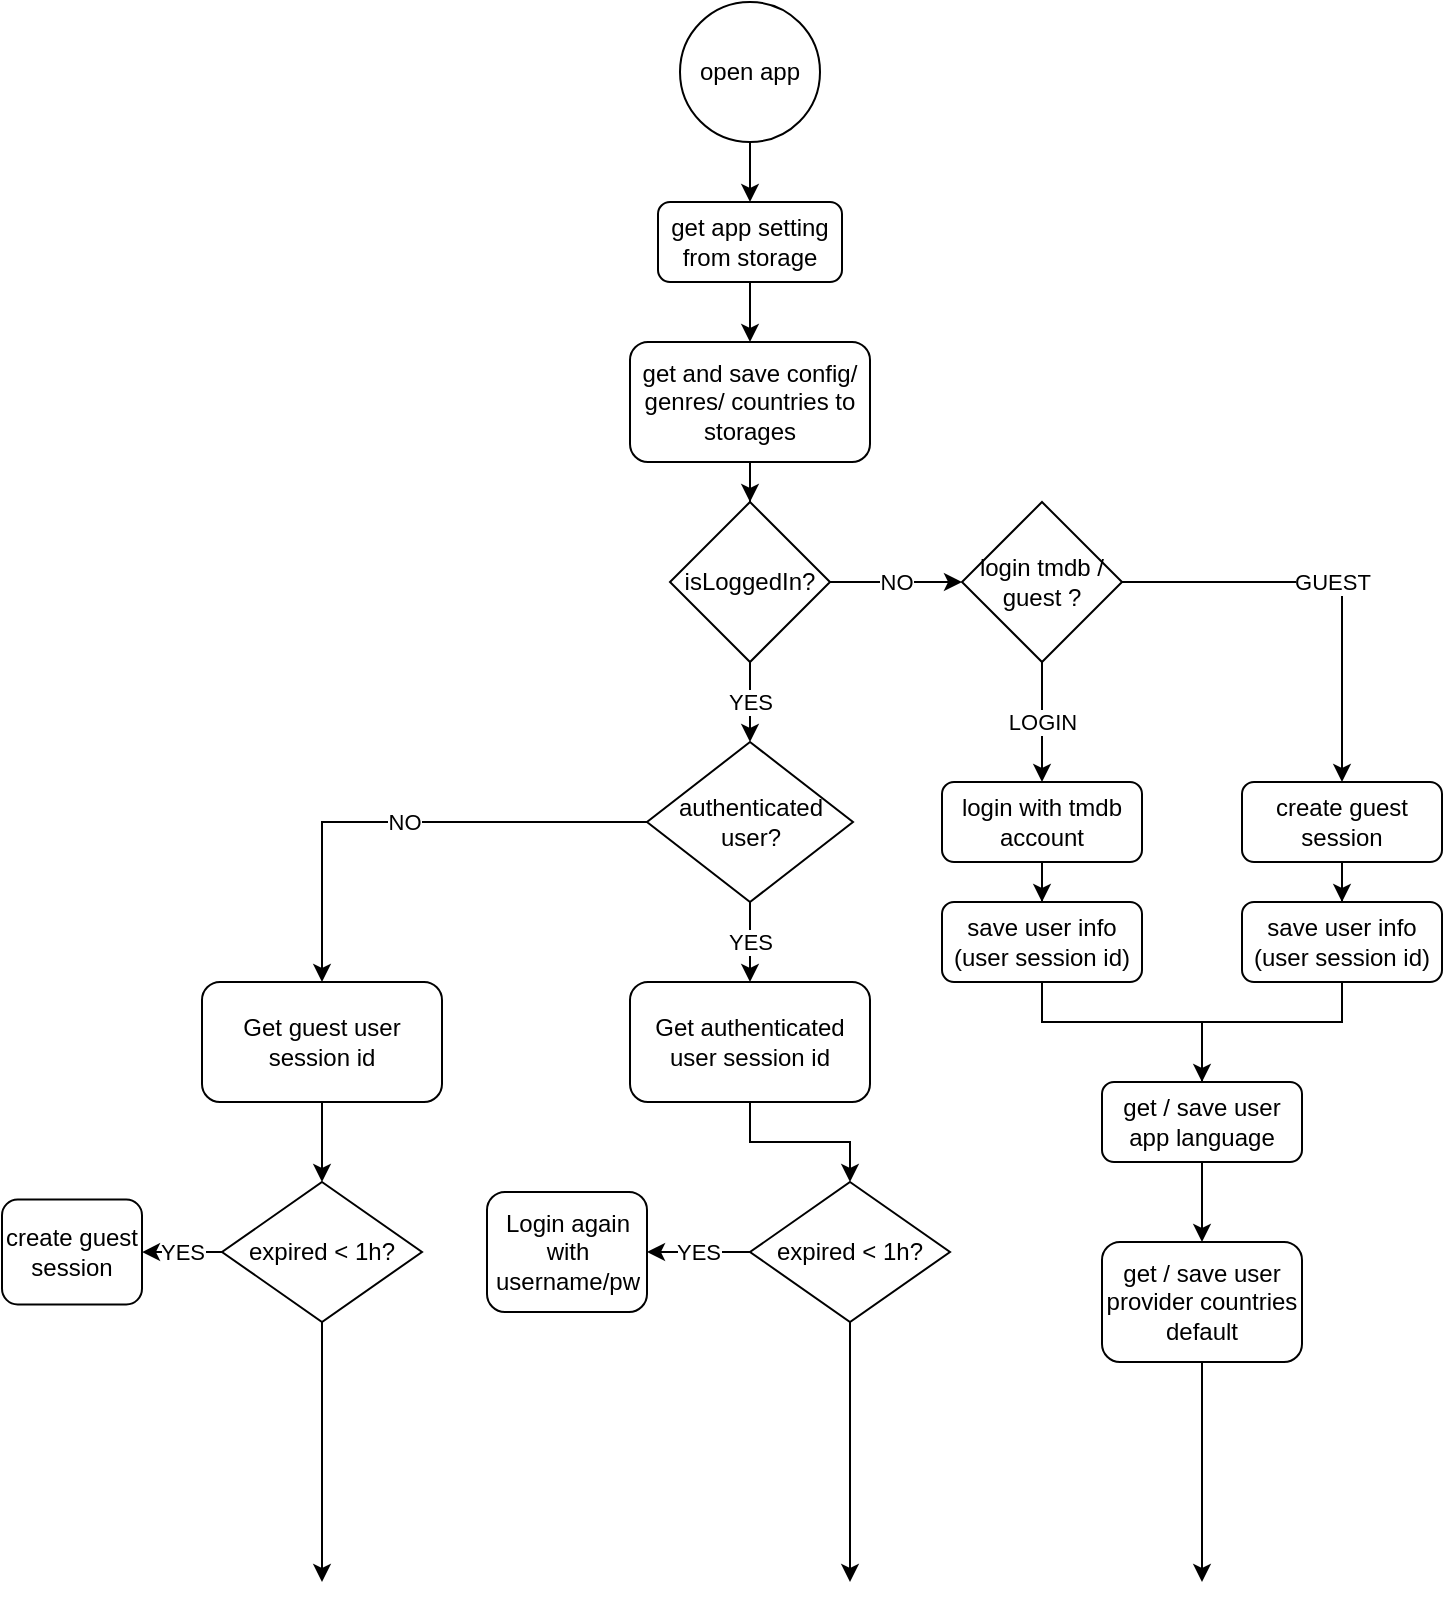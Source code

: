 <mxfile version="21.6.6" type="device" pages="3">
  <diagram id="C5RBs43oDa-KdzZeNtuy" name="Splash Page">
    <mxGraphModel dx="981" dy="523" grid="1" gridSize="10" guides="1" tooltips="1" connect="1" arrows="1" fold="1" page="1" pageScale="1" pageWidth="827" pageHeight="1169" math="0" shadow="0">
      <root>
        <mxCell id="WIyWlLk6GJQsqaUBKTNV-0" />
        <mxCell id="WIyWlLk6GJQsqaUBKTNV-1" parent="WIyWlLk6GJQsqaUBKTNV-0" />
        <mxCell id="AiMY1Avr-pAJo96v1jbT-38" style="edgeStyle=orthogonalEdgeStyle;rounded=0;orthogonalLoop=1;jettySize=auto;html=1;entryX=0.5;entryY=0;entryDx=0;entryDy=0;" parent="WIyWlLk6GJQsqaUBKTNV-1" source="AiMY1Avr-pAJo96v1jbT-0" target="AiMY1Avr-pAJo96v1jbT-37" edge="1">
          <mxGeometry relative="1" as="geometry" />
        </mxCell>
        <mxCell id="AiMY1Avr-pAJo96v1jbT-0" value="open app" style="ellipse;whiteSpace=wrap;html=1;aspect=fixed;" parent="WIyWlLk6GJQsqaUBKTNV-1" vertex="1">
          <mxGeometry x="379" width="70" height="70" as="geometry" />
        </mxCell>
        <mxCell id="AiMY1Avr-pAJo96v1jbT-4" style="edgeStyle=orthogonalEdgeStyle;rounded=0;orthogonalLoop=1;jettySize=auto;html=1;entryX=0.5;entryY=0;entryDx=0;entryDy=0;" parent="WIyWlLk6GJQsqaUBKTNV-1" source="AiMY1Avr-pAJo96v1jbT-1" target="AiMY1Avr-pAJo96v1jbT-3" edge="1">
          <mxGeometry relative="1" as="geometry" />
        </mxCell>
        <mxCell id="AiMY1Avr-pAJo96v1jbT-1" value="get and save config/ genres/ countries to storages" style="rounded=1;whiteSpace=wrap;html=1;" parent="WIyWlLk6GJQsqaUBKTNV-1" vertex="1">
          <mxGeometry x="354" y="170" width="120" height="60" as="geometry" />
        </mxCell>
        <mxCell id="AiMY1Avr-pAJo96v1jbT-6" value="NO" style="edgeStyle=orthogonalEdgeStyle;rounded=0;orthogonalLoop=1;jettySize=auto;html=1;entryX=0;entryY=0.5;entryDx=0;entryDy=0;" parent="WIyWlLk6GJQsqaUBKTNV-1" source="AiMY1Avr-pAJo96v1jbT-3" target="AiMY1Avr-pAJo96v1jbT-5" edge="1">
          <mxGeometry relative="1" as="geometry" />
        </mxCell>
        <mxCell id="AiMY1Avr-pAJo96v1jbT-19" value="YES" style="edgeStyle=orthogonalEdgeStyle;rounded=0;orthogonalLoop=1;jettySize=auto;html=1;entryX=0.5;entryY=0;entryDx=0;entryDy=0;" parent="WIyWlLk6GJQsqaUBKTNV-1" source="AiMY1Avr-pAJo96v1jbT-3" target="AiMY1Avr-pAJo96v1jbT-18" edge="1">
          <mxGeometry relative="1" as="geometry" />
        </mxCell>
        <mxCell id="AiMY1Avr-pAJo96v1jbT-3" value="isLoggedIn?" style="rhombus;whiteSpace=wrap;html=1;" parent="WIyWlLk6GJQsqaUBKTNV-1" vertex="1">
          <mxGeometry x="374" y="250" width="80" height="80" as="geometry" />
        </mxCell>
        <mxCell id="AiMY1Avr-pAJo96v1jbT-11" value="GUEST" style="edgeStyle=orthogonalEdgeStyle;rounded=0;orthogonalLoop=1;jettySize=auto;html=1;" parent="WIyWlLk6GJQsqaUBKTNV-1" source="AiMY1Avr-pAJo96v1jbT-5" target="AiMY1Avr-pAJo96v1jbT-9" edge="1">
          <mxGeometry relative="1" as="geometry" />
        </mxCell>
        <mxCell id="AiMY1Avr-pAJo96v1jbT-12" value="LOGIN" style="edgeStyle=orthogonalEdgeStyle;rounded=0;orthogonalLoop=1;jettySize=auto;html=1;" parent="WIyWlLk6GJQsqaUBKTNV-1" source="AiMY1Avr-pAJo96v1jbT-5" target="AiMY1Avr-pAJo96v1jbT-7" edge="1">
          <mxGeometry relative="1" as="geometry" />
        </mxCell>
        <mxCell id="AiMY1Avr-pAJo96v1jbT-5" value="login tmdb / guest ?" style="rhombus;whiteSpace=wrap;html=1;" parent="WIyWlLk6GJQsqaUBKTNV-1" vertex="1">
          <mxGeometry x="520" y="250" width="80" height="80" as="geometry" />
        </mxCell>
        <mxCell id="AiMY1Avr-pAJo96v1jbT-29" style="edgeStyle=orthogonalEdgeStyle;rounded=0;orthogonalLoop=1;jettySize=auto;html=1;exitX=0.5;exitY=1;exitDx=0;exitDy=0;" parent="WIyWlLk6GJQsqaUBKTNV-1" source="AiMY1Avr-pAJo96v1jbT-7" target="AiMY1Avr-pAJo96v1jbT-8" edge="1">
          <mxGeometry relative="1" as="geometry" />
        </mxCell>
        <mxCell id="AiMY1Avr-pAJo96v1jbT-7" value="login with tmdb account" style="rounded=1;whiteSpace=wrap;html=1;" parent="WIyWlLk6GJQsqaUBKTNV-1" vertex="1">
          <mxGeometry x="510" y="390" width="100" height="40" as="geometry" />
        </mxCell>
        <mxCell id="AiMY1Avr-pAJo96v1jbT-15" style="edgeStyle=orthogonalEdgeStyle;rounded=0;orthogonalLoop=1;jettySize=auto;html=1;entryX=0.5;entryY=0;entryDx=0;entryDy=0;" parent="WIyWlLk6GJQsqaUBKTNV-1" source="AiMY1Avr-pAJo96v1jbT-8" target="AiMY1Avr-pAJo96v1jbT-14" edge="1">
          <mxGeometry relative="1" as="geometry">
            <Array as="points">
              <mxPoint x="560" y="510" />
              <mxPoint x="640" y="510" />
            </Array>
          </mxGeometry>
        </mxCell>
        <mxCell id="AiMY1Avr-pAJo96v1jbT-8" value="save user info&lt;br&gt;(user session id)" style="rounded=1;whiteSpace=wrap;html=1;" parent="WIyWlLk6GJQsqaUBKTNV-1" vertex="1">
          <mxGeometry x="510" y="450" width="100" height="40" as="geometry" />
        </mxCell>
        <mxCell id="AiMY1Avr-pAJo96v1jbT-30" style="edgeStyle=orthogonalEdgeStyle;rounded=0;orthogonalLoop=1;jettySize=auto;html=1;entryX=0.5;entryY=0;entryDx=0;entryDy=0;" parent="WIyWlLk6GJQsqaUBKTNV-1" source="AiMY1Avr-pAJo96v1jbT-9" target="AiMY1Avr-pAJo96v1jbT-10" edge="1">
          <mxGeometry relative="1" as="geometry" />
        </mxCell>
        <mxCell id="AiMY1Avr-pAJo96v1jbT-9" value="create guest session" style="rounded=1;whiteSpace=wrap;html=1;" parent="WIyWlLk6GJQsqaUBKTNV-1" vertex="1">
          <mxGeometry x="660" y="390" width="100" height="40" as="geometry" />
        </mxCell>
        <mxCell id="AiMY1Avr-pAJo96v1jbT-16" style="edgeStyle=orthogonalEdgeStyle;rounded=0;orthogonalLoop=1;jettySize=auto;html=1;exitX=0.5;exitY=1;exitDx=0;exitDy=0;" parent="WIyWlLk6GJQsqaUBKTNV-1" source="AiMY1Avr-pAJo96v1jbT-10" edge="1">
          <mxGeometry relative="1" as="geometry">
            <mxPoint x="640" y="550" as="targetPoint" />
            <Array as="points">
              <mxPoint x="710" y="510" />
              <mxPoint x="640" y="510" />
            </Array>
          </mxGeometry>
        </mxCell>
        <mxCell id="AiMY1Avr-pAJo96v1jbT-10" value="save user info&lt;br&gt;(user session id)" style="rounded=1;whiteSpace=wrap;html=1;" parent="WIyWlLk6GJQsqaUBKTNV-1" vertex="1">
          <mxGeometry x="660" y="450" width="100" height="40" as="geometry" />
        </mxCell>
        <mxCell id="AiMY1Avr-pAJo96v1jbT-40" style="edgeStyle=orthogonalEdgeStyle;rounded=0;orthogonalLoop=1;jettySize=auto;html=1;" parent="WIyWlLk6GJQsqaUBKTNV-1" source="AiMY1Avr-pAJo96v1jbT-13" edge="1">
          <mxGeometry relative="1" as="geometry">
            <mxPoint x="640" y="790" as="targetPoint" />
          </mxGeometry>
        </mxCell>
        <mxCell id="AiMY1Avr-pAJo96v1jbT-13" value="get / save user provider countries default" style="rounded=1;whiteSpace=wrap;html=1;" parent="WIyWlLk6GJQsqaUBKTNV-1" vertex="1">
          <mxGeometry x="590" y="620" width="100" height="60" as="geometry" />
        </mxCell>
        <mxCell id="AiMY1Avr-pAJo96v1jbT-17" style="edgeStyle=orthogonalEdgeStyle;rounded=0;orthogonalLoop=1;jettySize=auto;html=1;" parent="WIyWlLk6GJQsqaUBKTNV-1" source="AiMY1Avr-pAJo96v1jbT-14" target="AiMY1Avr-pAJo96v1jbT-13" edge="1">
          <mxGeometry relative="1" as="geometry" />
        </mxCell>
        <mxCell id="AiMY1Avr-pAJo96v1jbT-14" value="get / save user app language" style="rounded=1;whiteSpace=wrap;html=1;" parent="WIyWlLk6GJQsqaUBKTNV-1" vertex="1">
          <mxGeometry x="590" y="540" width="100" height="40" as="geometry" />
        </mxCell>
        <mxCell id="AiMY1Avr-pAJo96v1jbT-22" value="NO" style="edgeStyle=orthogonalEdgeStyle;rounded=0;orthogonalLoop=1;jettySize=auto;html=1;entryX=0.5;entryY=0;entryDx=0;entryDy=0;" parent="WIyWlLk6GJQsqaUBKTNV-1" source="AiMY1Avr-pAJo96v1jbT-18" target="AiMY1Avr-pAJo96v1jbT-20" edge="1">
          <mxGeometry relative="1" as="geometry" />
        </mxCell>
        <mxCell id="AiMY1Avr-pAJo96v1jbT-23" value="YES" style="edgeStyle=orthogonalEdgeStyle;rounded=0;orthogonalLoop=1;jettySize=auto;html=1;entryX=0.5;entryY=0;entryDx=0;entryDy=0;" parent="WIyWlLk6GJQsqaUBKTNV-1" source="AiMY1Avr-pAJo96v1jbT-18" target="AiMY1Avr-pAJo96v1jbT-21" edge="1">
          <mxGeometry relative="1" as="geometry" />
        </mxCell>
        <mxCell id="AiMY1Avr-pAJo96v1jbT-18" value="authenticated user?" style="rhombus;whiteSpace=wrap;html=1;" parent="WIyWlLk6GJQsqaUBKTNV-1" vertex="1">
          <mxGeometry x="362.5" y="370" width="103" height="80" as="geometry" />
        </mxCell>
        <mxCell id="AiMY1Avr-pAJo96v1jbT-28" style="edgeStyle=orthogonalEdgeStyle;rounded=0;orthogonalLoop=1;jettySize=auto;html=1;" parent="WIyWlLk6GJQsqaUBKTNV-1" source="AiMY1Avr-pAJo96v1jbT-20" target="AiMY1Avr-pAJo96v1jbT-24" edge="1">
          <mxGeometry relative="1" as="geometry" />
        </mxCell>
        <mxCell id="AiMY1Avr-pAJo96v1jbT-20" value="Get guest user session id" style="rounded=1;whiteSpace=wrap;html=1;" parent="WIyWlLk6GJQsqaUBKTNV-1" vertex="1">
          <mxGeometry x="140" y="490" width="120" height="60" as="geometry" />
        </mxCell>
        <mxCell id="AiMY1Avr-pAJo96v1jbT-27" style="edgeStyle=orthogonalEdgeStyle;rounded=0;orthogonalLoop=1;jettySize=auto;html=1;entryX=0.5;entryY=0;entryDx=0;entryDy=0;" parent="WIyWlLk6GJQsqaUBKTNV-1" source="AiMY1Avr-pAJo96v1jbT-21" target="AiMY1Avr-pAJo96v1jbT-26" edge="1">
          <mxGeometry relative="1" as="geometry" />
        </mxCell>
        <mxCell id="AiMY1Avr-pAJo96v1jbT-21" value="Get authenticated user session id" style="rounded=1;whiteSpace=wrap;html=1;" parent="WIyWlLk6GJQsqaUBKTNV-1" vertex="1">
          <mxGeometry x="354" y="490" width="120" height="60" as="geometry" />
        </mxCell>
        <mxCell id="AiMY1Avr-pAJo96v1jbT-32" value="YES" style="edgeStyle=orthogonalEdgeStyle;rounded=0;orthogonalLoop=1;jettySize=auto;html=1;" parent="WIyWlLk6GJQsqaUBKTNV-1" source="AiMY1Avr-pAJo96v1jbT-24" target="AiMY1Avr-pAJo96v1jbT-31" edge="1">
          <mxGeometry relative="1" as="geometry" />
        </mxCell>
        <mxCell id="AiMY1Avr-pAJo96v1jbT-36" style="edgeStyle=orthogonalEdgeStyle;rounded=0;orthogonalLoop=1;jettySize=auto;html=1;" parent="WIyWlLk6GJQsqaUBKTNV-1" source="AiMY1Avr-pAJo96v1jbT-24" edge="1">
          <mxGeometry relative="1" as="geometry">
            <mxPoint x="200" y="790" as="targetPoint" />
          </mxGeometry>
        </mxCell>
        <mxCell id="AiMY1Avr-pAJo96v1jbT-24" value="expired &amp;lt; 1h?" style="rhombus;whiteSpace=wrap;html=1;" parent="WIyWlLk6GJQsqaUBKTNV-1" vertex="1">
          <mxGeometry x="150" y="590" width="100" height="70" as="geometry" />
        </mxCell>
        <mxCell id="AiMY1Avr-pAJo96v1jbT-34" value="YES" style="edgeStyle=orthogonalEdgeStyle;rounded=0;orthogonalLoop=1;jettySize=auto;html=1;entryX=1;entryY=0.5;entryDx=0;entryDy=0;" parent="WIyWlLk6GJQsqaUBKTNV-1" source="AiMY1Avr-pAJo96v1jbT-26" target="AiMY1Avr-pAJo96v1jbT-33" edge="1">
          <mxGeometry relative="1" as="geometry" />
        </mxCell>
        <mxCell id="AiMY1Avr-pAJo96v1jbT-35" style="edgeStyle=orthogonalEdgeStyle;rounded=0;orthogonalLoop=1;jettySize=auto;html=1;" parent="WIyWlLk6GJQsqaUBKTNV-1" source="AiMY1Avr-pAJo96v1jbT-26" edge="1">
          <mxGeometry relative="1" as="geometry">
            <mxPoint x="464" y="790" as="targetPoint" />
          </mxGeometry>
        </mxCell>
        <mxCell id="AiMY1Avr-pAJo96v1jbT-26" value="expired &amp;lt; 1h?" style="rhombus;whiteSpace=wrap;html=1;" parent="WIyWlLk6GJQsqaUBKTNV-1" vertex="1">
          <mxGeometry x="414" y="590" width="100" height="70" as="geometry" />
        </mxCell>
        <mxCell id="AiMY1Avr-pAJo96v1jbT-31" value="create guest session" style="rounded=1;whiteSpace=wrap;html=1;" parent="WIyWlLk6GJQsqaUBKTNV-1" vertex="1">
          <mxGeometry x="40" y="598.75" width="70" height="52.5" as="geometry" />
        </mxCell>
        <mxCell id="AiMY1Avr-pAJo96v1jbT-33" value="Login again with username/pw" style="rounded=1;whiteSpace=wrap;html=1;" parent="WIyWlLk6GJQsqaUBKTNV-1" vertex="1">
          <mxGeometry x="282.5" y="595" width="80" height="60" as="geometry" />
        </mxCell>
        <mxCell id="AiMY1Avr-pAJo96v1jbT-39" style="edgeStyle=orthogonalEdgeStyle;rounded=0;orthogonalLoop=1;jettySize=auto;html=1;entryX=0.5;entryY=0;entryDx=0;entryDy=0;" parent="WIyWlLk6GJQsqaUBKTNV-1" source="AiMY1Avr-pAJo96v1jbT-37" target="AiMY1Avr-pAJo96v1jbT-1" edge="1">
          <mxGeometry relative="1" as="geometry" />
        </mxCell>
        <mxCell id="AiMY1Avr-pAJo96v1jbT-37" value="get app setting from storage" style="rounded=1;whiteSpace=wrap;html=1;" parent="WIyWlLk6GJQsqaUBKTNV-1" vertex="1">
          <mxGeometry x="368" y="100" width="92" height="40" as="geometry" />
        </mxCell>
      </root>
    </mxGraphModel>
  </diagram>
  <diagram id="TjJDkvnj0XpqQAb0nt7c" name="Home Page">
    <mxGraphModel dx="981" dy="523" grid="1" gridSize="10" guides="1" tooltips="1" connect="1" arrows="1" fold="1" page="1" pageScale="1" pageWidth="827" pageHeight="1169" math="0" shadow="0">
      <root>
        <mxCell id="0" />
        <mxCell id="1" parent="0" />
        <mxCell id="iwRWSxvD0z4llInHqRS4-14" style="edgeStyle=orthogonalEdgeStyle;rounded=0;orthogonalLoop=1;jettySize=auto;html=1;entryX=0;entryY=0.5;entryDx=0;entryDy=0;" parent="1" source="iwRWSxvD0z4llInHqRS4-4" target="iwRWSxvD0z4llInHqRS4-18" edge="1">
          <mxGeometry relative="1" as="geometry">
            <mxPoint x="220" y="320" as="targetPoint" />
          </mxGeometry>
        </mxCell>
        <mxCell id="iwRWSxvD0z4llInHqRS4-4" value="Unauthenticated user" style="rounded=1;whiteSpace=wrap;html=1;" parent="1" vertex="1">
          <mxGeometry x="160" y="210" width="120" height="60" as="geometry" />
        </mxCell>
        <mxCell id="iwRWSxvD0z4llInHqRS4-15" style="edgeStyle=orthogonalEdgeStyle;rounded=0;orthogonalLoop=1;jettySize=auto;html=1;entryX=1;entryY=0.5;entryDx=0;entryDy=0;" parent="1" source="iwRWSxvD0z4llInHqRS4-5" target="iwRWSxvD0z4llInHqRS4-18" edge="1">
          <mxGeometry relative="1" as="geometry">
            <mxPoint x="580" y="320" as="targetPoint" />
          </mxGeometry>
        </mxCell>
        <mxCell id="iwRWSxvD0z4llInHqRS4-5" value="Authenticated user" style="rounded=1;whiteSpace=wrap;html=1;" parent="1" vertex="1">
          <mxGeometry x="520" y="210" width="120" height="60" as="geometry" />
        </mxCell>
        <mxCell id="iwRWSxvD0z4llInHqRS4-18" value="Trending movies&lt;br&gt;Popular movies&lt;br&gt;Now playing&lt;br&gt;Top rated movies" style="rounded=0;whiteSpace=wrap;html=1;" parent="1" vertex="1">
          <mxGeometry x="342" y="330" width="120" height="60" as="geometry" />
        </mxCell>
      </root>
    </mxGraphModel>
  </diagram>
  <diagram id="92k4zXE4hmMwsl8bFLfx" name="Detail Movie Page">
    <mxGraphModel dx="981" dy="1692" grid="1" gridSize="10" guides="1" tooltips="1" connect="1" arrows="1" fold="1" page="1" pageScale="1" pageWidth="827" pageHeight="1169" math="0" shadow="0">
      <root>
        <mxCell id="0" />
        <mxCell id="1" parent="0" />
        <mxCell id="IngMrpvQhkPFygNvAVbA-20" style="edgeStyle=orthogonalEdgeStyle;rounded=0;orthogonalLoop=1;jettySize=auto;html=1;" parent="1" source="IngMrpvQhkPFygNvAVbA-13" target="8TZK8-vJ6Ypp1Db4ZJtn-2" edge="1">
          <mxGeometry relative="1" as="geometry" />
        </mxCell>
        <mxCell id="IngMrpvQhkPFygNvAVbA-13" value="" style="rounded=0;whiteSpace=wrap;html=1;" parent="1" vertex="1">
          <mxGeometry x="199" y="100" width="421" height="250" as="geometry" />
        </mxCell>
        <mxCell id="8TZK8-vJ6Ypp1Db4ZJtn-1" value="Get detail movie by id from TMDB" style="rounded=0;whiteSpace=wrap;html=1;" parent="1" vertex="1">
          <mxGeometry x="224" y="130" width="109" height="60" as="geometry" />
        </mxCell>
        <mxCell id="caySv-99j0V4EQX16Kt--1" style="edgeStyle=orthogonalEdgeStyle;rounded=0;orthogonalLoop=1;jettySize=auto;html=1;entryX=0.5;entryY=0;entryDx=0;entryDy=0;" edge="1" parent="1" source="8TZK8-vJ6Ypp1Db4ZJtn-2" target="IngMrpvQhkPFygNvAVbA-21">
          <mxGeometry relative="1" as="geometry" />
        </mxCell>
        <mxCell id="8TZK8-vJ6Ypp1Db4ZJtn-2" value="Showed detail movie" style="rounded=0;whiteSpace=wrap;html=1;" parent="1" vertex="1">
          <mxGeometry x="364.5" y="400" width="91" height="60" as="geometry" />
        </mxCell>
        <mxCell id="IngMrpvQhkPFygNvAVbA-16" style="edgeStyle=orthogonalEdgeStyle;rounded=0;orthogonalLoop=1;jettySize=auto;html=1;" parent="1" source="a_bXpM0MJuysLGwBusAK-5" target="IngMrpvQhkPFygNvAVbA-13" edge="1">
          <mxGeometry relative="1" as="geometry" />
        </mxCell>
        <mxCell id="a_bXpM0MJuysLGwBusAK-5" value="Get the rating, watchlist and favourite status of authenticated user" style="rounded=0;whiteSpace=wrap;html=1;" parent="1" vertex="1">
          <mxGeometry x="230" y="-50" width="120" height="60" as="geometry" />
        </mxCell>
        <mxCell id="a_bXpM0MJuysLGwBusAK-7" value="Get Crew &amp;amp; Cast" style="rounded=0;whiteSpace=wrap;html=1;" parent="1" vertex="1">
          <mxGeometry x="473" y="130" width="80" height="60" as="geometry" />
        </mxCell>
        <mxCell id="a_bXpM0MJuysLGwBusAK-9" value="Get Images of Movie" style="rounded=0;whiteSpace=wrap;html=1;" parent="1" vertex="1">
          <mxGeometry x="223" y="200" width="80" height="60" as="geometry" />
        </mxCell>
        <mxCell id="a_bXpM0MJuysLGwBusAK-10" value="Get Videos of Movie" style="rounded=0;whiteSpace=wrap;html=1;" parent="1" vertex="1">
          <mxGeometry x="313" y="270" width="80" height="60" as="geometry" />
        </mxCell>
        <mxCell id="a_bXpM0MJuysLGwBusAK-11" value="Get video providers" style="rounded=0;whiteSpace=wrap;html=1;" parent="1" vertex="1">
          <mxGeometry x="403" y="270" width="80" height="60" as="geometry" />
        </mxCell>
        <mxCell id="IngMrpvQhkPFygNvAVbA-2" value="Get keywords movies" style="rounded=0;whiteSpace=wrap;html=1;" parent="1" vertex="1">
          <mxGeometry x="313" y="200" width="80" height="60" as="geometry" />
        </mxCell>
        <mxCell id="IngMrpvQhkPFygNvAVbA-3" value="Get Recommendation" style="rounded=0;whiteSpace=wrap;html=1;" parent="1" vertex="1">
          <mxGeometry x="403" y="200" width="110" height="60" as="geometry" />
        </mxCell>
        <mxCell id="IngMrpvQhkPFygNvAVbA-4" value="Get Release Date" style="rounded=0;whiteSpace=wrap;html=1;" parent="1" vertex="1">
          <mxGeometry x="523" y="200" width="80" height="60" as="geometry" />
        </mxCell>
        <mxCell id="IngMrpvQhkPFygNvAVbA-5" value="Get reviews" style="rounded=0;whiteSpace=wrap;html=1;" parent="1" vertex="1">
          <mxGeometry x="223" y="270" width="80" height="60" as="geometry" />
        </mxCell>
        <mxCell id="IngMrpvQhkPFygNvAVbA-6" value="Get Lists" style="rounded=0;whiteSpace=wrap;html=1;" parent="1" vertex="1">
          <mxGeometry x="493" y="270" width="80" height="60" as="geometry" />
        </mxCell>
        <mxCell id="IngMrpvQhkPFygNvAVbA-18" style="edgeStyle=orthogonalEdgeStyle;rounded=0;orthogonalLoop=1;jettySize=auto;html=1;entryX=0.5;entryY=0;entryDx=0;entryDy=0;" parent="1" source="IngMrpvQhkPFygNvAVbA-7" target="IngMrpvQhkPFygNvAVbA-13" edge="1">
          <mxGeometry relative="1" as="geometry" />
        </mxCell>
        <mxCell id="IngMrpvQhkPFygNvAVbA-7" value="Get the rating, watchlist and favourite status of guest user" style="rounded=0;whiteSpace=wrap;html=1;" parent="1" vertex="1">
          <mxGeometry x="483" y="-50" width="120" height="60" as="geometry" />
        </mxCell>
        <mxCell id="IngMrpvQhkPFygNvAVbA-10" style="edgeStyle=orthogonalEdgeStyle;rounded=0;orthogonalLoop=1;jettySize=auto;html=1;entryX=1;entryY=0.5;entryDx=0;entryDy=0;" parent="1" source="IngMrpvQhkPFygNvAVbA-9" target="a_bXpM0MJuysLGwBusAK-5" edge="1">
          <mxGeometry relative="1" as="geometry" />
        </mxCell>
        <mxCell id="IngMrpvQhkPFygNvAVbA-14" value="YES" style="edgeLabel;html=1;align=center;verticalAlign=middle;resizable=0;points=[];" parent="IngMrpvQhkPFygNvAVbA-10" vertex="1" connectable="0">
          <mxGeometry x="-0.114" y="1" relative="1" as="geometry">
            <mxPoint x="-31" y="2" as="offset" />
          </mxGeometry>
        </mxCell>
        <mxCell id="IngMrpvQhkPFygNvAVbA-11" style="edgeStyle=orthogonalEdgeStyle;rounded=0;orthogonalLoop=1;jettySize=auto;html=1;entryX=0;entryY=0.5;entryDx=0;entryDy=0;" parent="1" source="IngMrpvQhkPFygNvAVbA-9" target="IngMrpvQhkPFygNvAVbA-7" edge="1">
          <mxGeometry relative="1" as="geometry" />
        </mxCell>
        <mxCell id="IngMrpvQhkPFygNvAVbA-15" value="NO" style="edgeLabel;html=1;align=center;verticalAlign=middle;resizable=0;points=[];" parent="IngMrpvQhkPFygNvAVbA-11" vertex="1" connectable="0">
          <mxGeometry x="-0.173" y="-3" relative="1" as="geometry">
            <mxPoint x="32" y="-3" as="offset" />
          </mxGeometry>
        </mxCell>
        <mxCell id="IngMrpvQhkPFygNvAVbA-9" value="Authenticated user?" style="rhombus;whiteSpace=wrap;html=1;" parent="1" vertex="1">
          <mxGeometry x="337" y="-150" width="146" height="80" as="geometry" />
        </mxCell>
        <mxCell id="IngMrpvQhkPFygNvAVbA-21" value="Rate movie" style="rounded=0;whiteSpace=wrap;html=1;" parent="1" vertex="1">
          <mxGeometry x="350" y="510" width="120" height="60" as="geometry" />
        </mxCell>
      </root>
    </mxGraphModel>
  </diagram>
</mxfile>
